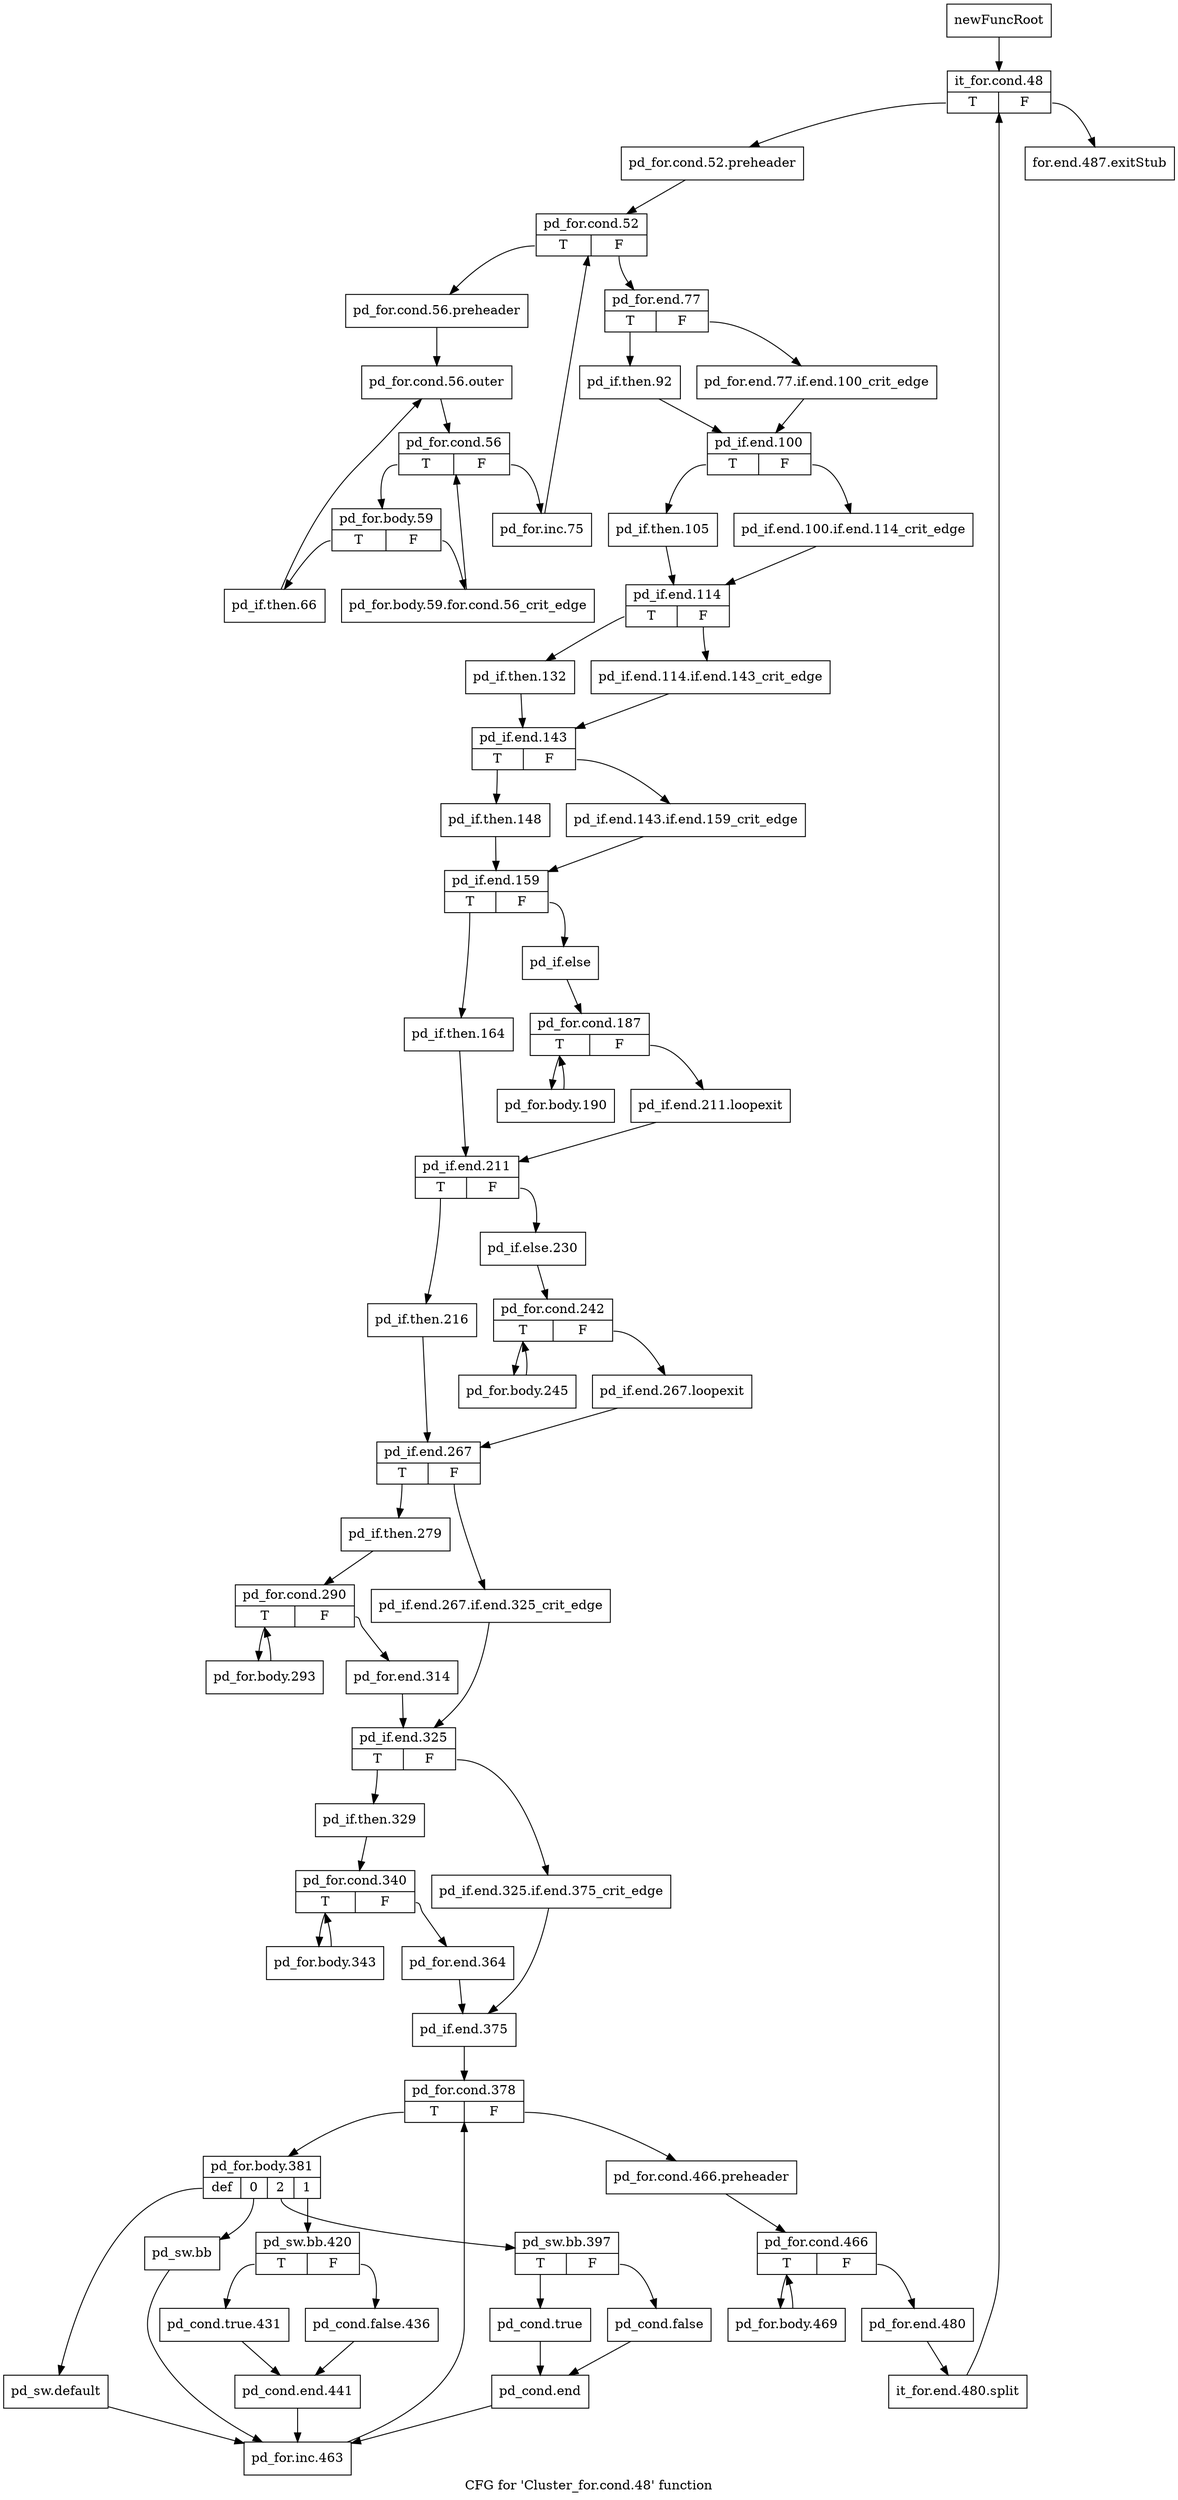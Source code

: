 digraph "CFG for 'Cluster_for.cond.48' function" {
	label="CFG for 'Cluster_for.cond.48' function";

	Node0x308b830 [shape=record,label="{newFuncRoot}"];
	Node0x308b830 -> Node0x308b8d0;
	Node0x308b880 [shape=record,label="{for.end.487.exitStub}"];
	Node0x308b8d0 [shape=record,label="{it_for.cond.48|{<s0>T|<s1>F}}"];
	Node0x308b8d0:s0 -> Node0x308b920;
	Node0x308b8d0:s1 -> Node0x308b880;
	Node0x308b920 [shape=record,label="{pd_for.cond.52.preheader}"];
	Node0x308b920 -> Node0x308b970;
	Node0x308b970 [shape=record,label="{pd_for.cond.52|{<s0>T|<s1>F}}"];
	Node0x308b970:s0 -> Node0x308caa0;
	Node0x308b970:s1 -> Node0x308b9c0;
	Node0x308b9c0 [shape=record,label="{pd_for.end.77|{<s0>T|<s1>F}}"];
	Node0x308b9c0:s0 -> Node0x308ba60;
	Node0x308b9c0:s1 -> Node0x308ba10;
	Node0x308ba10 [shape=record,label="{pd_for.end.77.if.end.100_crit_edge}"];
	Node0x308ba10 -> Node0x308bab0;
	Node0x308ba60 [shape=record,label="{pd_if.then.92}"];
	Node0x308ba60 -> Node0x308bab0;
	Node0x308bab0 [shape=record,label="{pd_if.end.100|{<s0>T|<s1>F}}"];
	Node0x308bab0:s0 -> Node0x308bb50;
	Node0x308bab0:s1 -> Node0x308bb00;
	Node0x308bb00 [shape=record,label="{pd_if.end.100.if.end.114_crit_edge}"];
	Node0x308bb00 -> Node0x308bba0;
	Node0x308bb50 [shape=record,label="{pd_if.then.105}"];
	Node0x308bb50 -> Node0x308bba0;
	Node0x308bba0 [shape=record,label="{pd_if.end.114|{<s0>T|<s1>F}}"];
	Node0x308bba0:s0 -> Node0x308bc40;
	Node0x308bba0:s1 -> Node0x308bbf0;
	Node0x308bbf0 [shape=record,label="{pd_if.end.114.if.end.143_crit_edge}"];
	Node0x308bbf0 -> Node0x308bc90;
	Node0x308bc40 [shape=record,label="{pd_if.then.132}"];
	Node0x308bc40 -> Node0x308bc90;
	Node0x308bc90 [shape=record,label="{pd_if.end.143|{<s0>T|<s1>F}}"];
	Node0x308bc90:s0 -> Node0x308bd30;
	Node0x308bc90:s1 -> Node0x308bce0;
	Node0x308bce0 [shape=record,label="{pd_if.end.143.if.end.159_crit_edge}"];
	Node0x308bce0 -> Node0x308bd80;
	Node0x308bd30 [shape=record,label="{pd_if.then.148}"];
	Node0x308bd30 -> Node0x308bd80;
	Node0x308bd80 [shape=record,label="{pd_if.end.159|{<s0>T|<s1>F}}"];
	Node0x308bd80:s0 -> Node0x308bf10;
	Node0x308bd80:s1 -> Node0x308bdd0;
	Node0x308bdd0 [shape=record,label="{pd_if.else}"];
	Node0x308bdd0 -> Node0x308be20;
	Node0x308be20 [shape=record,label="{pd_for.cond.187|{<s0>T|<s1>F}}"];
	Node0x308be20:s0 -> Node0x308bec0;
	Node0x308be20:s1 -> Node0x308be70;
	Node0x308be70 [shape=record,label="{pd_if.end.211.loopexit}"];
	Node0x308be70 -> Node0x308bf60;
	Node0x308bec0 [shape=record,label="{pd_for.body.190}"];
	Node0x308bec0 -> Node0x308be20;
	Node0x308bf10 [shape=record,label="{pd_if.then.164}"];
	Node0x308bf10 -> Node0x308bf60;
	Node0x308bf60 [shape=record,label="{pd_if.end.211|{<s0>T|<s1>F}}"];
	Node0x308bf60:s0 -> Node0x308c0f0;
	Node0x308bf60:s1 -> Node0x308bfb0;
	Node0x308bfb0 [shape=record,label="{pd_if.else.230}"];
	Node0x308bfb0 -> Node0x308c000;
	Node0x308c000 [shape=record,label="{pd_for.cond.242|{<s0>T|<s1>F}}"];
	Node0x308c000:s0 -> Node0x308c0a0;
	Node0x308c000:s1 -> Node0x308c050;
	Node0x308c050 [shape=record,label="{pd_if.end.267.loopexit}"];
	Node0x308c050 -> Node0x308c140;
	Node0x308c0a0 [shape=record,label="{pd_for.body.245}"];
	Node0x308c0a0 -> Node0x308c000;
	Node0x308c0f0 [shape=record,label="{pd_if.then.216}"];
	Node0x308c0f0 -> Node0x308c140;
	Node0x308c140 [shape=record,label="{pd_if.end.267|{<s0>T|<s1>F}}"];
	Node0x308c140:s0 -> Node0x308c1e0;
	Node0x308c140:s1 -> Node0x308c190;
	Node0x308c190 [shape=record,label="{pd_if.end.267.if.end.325_crit_edge}"];
	Node0x308c190 -> Node0x308c2d0;
	Node0x308c1e0 [shape=record,label="{pd_if.then.279}"];
	Node0x308c1e0 -> Node0x308c230;
	Node0x308c230 [shape=record,label="{pd_for.cond.290|{<s0>T|<s1>F}}"];
	Node0x308c230:s0 -> Node0x308ca50;
	Node0x308c230:s1 -> Node0x308c280;
	Node0x308c280 [shape=record,label="{pd_for.end.314}"];
	Node0x308c280 -> Node0x308c2d0;
	Node0x308c2d0 [shape=record,label="{pd_if.end.325|{<s0>T|<s1>F}}"];
	Node0x308c2d0:s0 -> Node0x308c370;
	Node0x308c2d0:s1 -> Node0x308c320;
	Node0x308c320 [shape=record,label="{pd_if.end.325.if.end.375_crit_edge}"];
	Node0x308c320 -> Node0x308c460;
	Node0x308c370 [shape=record,label="{pd_if.then.329}"];
	Node0x308c370 -> Node0x308c3c0;
	Node0x308c3c0 [shape=record,label="{pd_for.cond.340|{<s0>T|<s1>F}}"];
	Node0x308c3c0:s0 -> Node0x308ca00;
	Node0x308c3c0:s1 -> Node0x308c410;
	Node0x308c410 [shape=record,label="{pd_for.end.364}"];
	Node0x308c410 -> Node0x308c460;
	Node0x308c460 [shape=record,label="{pd_if.end.375}"];
	Node0x308c460 -> Node0x308c4b0;
	Node0x308c4b0 [shape=record,label="{pd_for.cond.378|{<s0>T|<s1>F}}"];
	Node0x308c4b0:s0 -> Node0x308c640;
	Node0x308c4b0:s1 -> Node0x308c500;
	Node0x308c500 [shape=record,label="{pd_for.cond.466.preheader}"];
	Node0x308c500 -> Node0x308c550;
	Node0x308c550 [shape=record,label="{pd_for.cond.466|{<s0>T|<s1>F}}"];
	Node0x308c550:s0 -> Node0x308c5f0;
	Node0x308c550:s1 -> Node0x308c5a0;
	Node0x308c5a0 [shape=record,label="{pd_for.end.480}"];
	Node0x308c5a0 -> Node0x394f190;
	Node0x394f190 [shape=record,label="{it_for.end.480.split}"];
	Node0x394f190 -> Node0x308b8d0;
	Node0x308c5f0 [shape=record,label="{pd_for.body.469}"];
	Node0x308c5f0 -> Node0x308c550;
	Node0x308c640 [shape=record,label="{pd_for.body.381|{<s0>def|<s1>0|<s2>2|<s3>1}}"];
	Node0x308c640:s0 -> Node0x308c960;
	Node0x308c640:s1 -> Node0x308c910;
	Node0x308c640:s2 -> Node0x308c7d0;
	Node0x308c640:s3 -> Node0x308c690;
	Node0x308c690 [shape=record,label="{pd_sw.bb.420|{<s0>T|<s1>F}}"];
	Node0x308c690:s0 -> Node0x308c730;
	Node0x308c690:s1 -> Node0x308c6e0;
	Node0x308c6e0 [shape=record,label="{pd_cond.false.436}"];
	Node0x308c6e0 -> Node0x308c780;
	Node0x308c730 [shape=record,label="{pd_cond.true.431}"];
	Node0x308c730 -> Node0x308c780;
	Node0x308c780 [shape=record,label="{pd_cond.end.441}"];
	Node0x308c780 -> Node0x308c9b0;
	Node0x308c7d0 [shape=record,label="{pd_sw.bb.397|{<s0>T|<s1>F}}"];
	Node0x308c7d0:s0 -> Node0x308c870;
	Node0x308c7d0:s1 -> Node0x308c820;
	Node0x308c820 [shape=record,label="{pd_cond.false}"];
	Node0x308c820 -> Node0x308c8c0;
	Node0x308c870 [shape=record,label="{pd_cond.true}"];
	Node0x308c870 -> Node0x308c8c0;
	Node0x308c8c0 [shape=record,label="{pd_cond.end}"];
	Node0x308c8c0 -> Node0x308c9b0;
	Node0x308c910 [shape=record,label="{pd_sw.bb}"];
	Node0x308c910 -> Node0x308c9b0;
	Node0x308c960 [shape=record,label="{pd_sw.default}"];
	Node0x308c960 -> Node0x308c9b0;
	Node0x308c9b0 [shape=record,label="{pd_for.inc.463}"];
	Node0x308c9b0 -> Node0x308c4b0;
	Node0x308ca00 [shape=record,label="{pd_for.body.343}"];
	Node0x308ca00 -> Node0x308c3c0;
	Node0x308ca50 [shape=record,label="{pd_for.body.293}"];
	Node0x308ca50 -> Node0x308c230;
	Node0x308caa0 [shape=record,label="{pd_for.cond.56.preheader}"];
	Node0x308caa0 -> Node0x308caf0;
	Node0x308caf0 [shape=record,label="{pd_for.cond.56.outer}"];
	Node0x308caf0 -> Node0x308cb40;
	Node0x308cb40 [shape=record,label="{pd_for.cond.56|{<s0>T|<s1>F}}"];
	Node0x308cb40:s0 -> Node0x308cbe0;
	Node0x308cb40:s1 -> Node0x308cb90;
	Node0x308cb90 [shape=record,label="{pd_for.inc.75}"];
	Node0x308cb90 -> Node0x308b970;
	Node0x308cbe0 [shape=record,label="{pd_for.body.59|{<s0>T|<s1>F}}"];
	Node0x308cbe0:s0 -> Node0x308cc80;
	Node0x308cbe0:s1 -> Node0x308cc30;
	Node0x308cc30 [shape=record,label="{pd_for.body.59.for.cond.56_crit_edge}"];
	Node0x308cc30 -> Node0x308cb40;
	Node0x308cc80 [shape=record,label="{pd_if.then.66}"];
	Node0x308cc80 -> Node0x308caf0;
}

